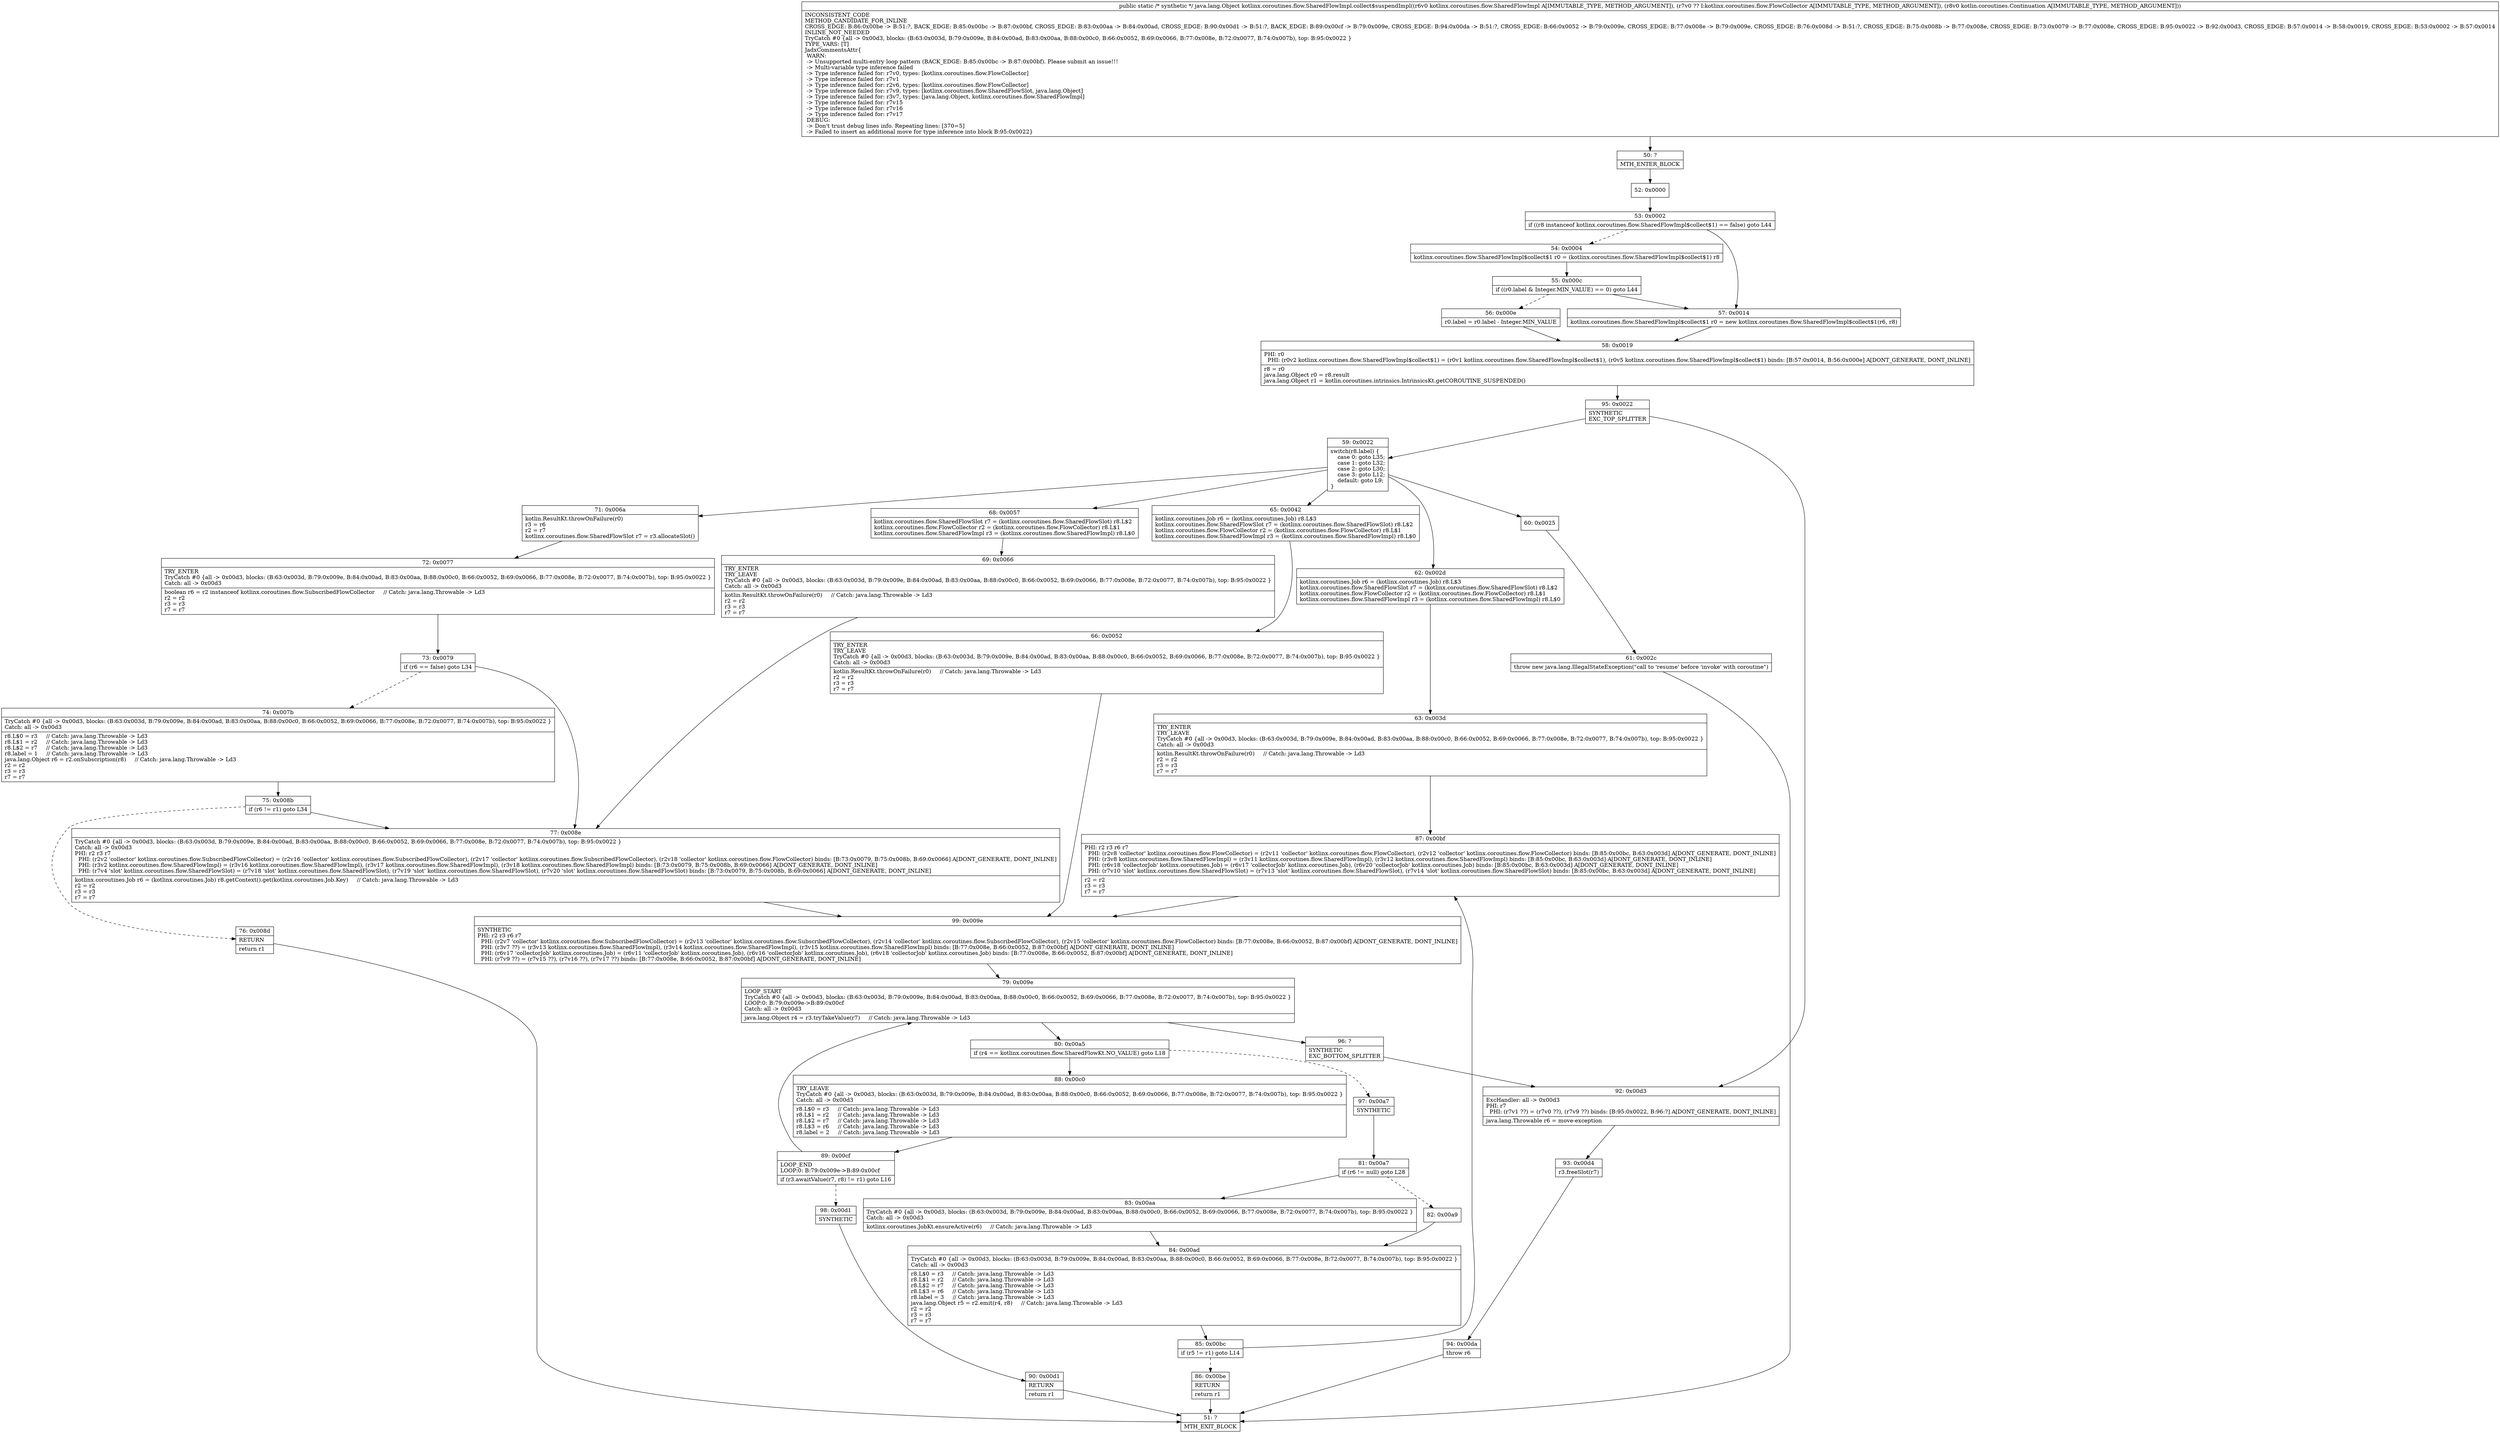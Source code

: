 digraph "CFG forkotlinx.coroutines.flow.SharedFlowImpl.collect$suspendImpl(Lkotlinx\/coroutines\/flow\/SharedFlowImpl;Lkotlinx\/coroutines\/flow\/FlowCollector;Lkotlin\/coroutines\/Continuation;)Ljava\/lang\/Object;" {
Node_50 [shape=record,label="{50\:\ ?|MTH_ENTER_BLOCK\l}"];
Node_52 [shape=record,label="{52\:\ 0x0000}"];
Node_53 [shape=record,label="{53\:\ 0x0002|if ((r8 instanceof kotlinx.coroutines.flow.SharedFlowImpl$collect$1) == false) goto L44\l}"];
Node_54 [shape=record,label="{54\:\ 0x0004|kotlinx.coroutines.flow.SharedFlowImpl$collect$1 r0 = (kotlinx.coroutines.flow.SharedFlowImpl$collect$1) r8\l}"];
Node_55 [shape=record,label="{55\:\ 0x000c|if ((r0.label & Integer.MIN_VALUE) == 0) goto L44\l}"];
Node_56 [shape=record,label="{56\:\ 0x000e|r0.label = r0.label \- Integer.MIN_VALUE\l}"];
Node_58 [shape=record,label="{58\:\ 0x0019|PHI: r0 \l  PHI: (r0v2 kotlinx.coroutines.flow.SharedFlowImpl$collect$1) = (r0v1 kotlinx.coroutines.flow.SharedFlowImpl$collect$1), (r0v5 kotlinx.coroutines.flow.SharedFlowImpl$collect$1) binds: [B:57:0x0014, B:56:0x000e] A[DONT_GENERATE, DONT_INLINE]\l|r8 = r0\ljava.lang.Object r0 = r8.result\ljava.lang.Object r1 = kotlin.coroutines.intrinsics.IntrinsicsKt.getCOROUTINE_SUSPENDED()\l}"];
Node_95 [shape=record,label="{95\:\ 0x0022|SYNTHETIC\lEXC_TOP_SPLITTER\l}"];
Node_59 [shape=record,label="{59\:\ 0x0022|switch(r8.label) \{\l    case 0: goto L35;\l    case 1: goto L32;\l    case 2: goto L30;\l    case 3: goto L12;\l    default: goto L9;\l\}\l}"];
Node_60 [shape=record,label="{60\:\ 0x0025}"];
Node_61 [shape=record,label="{61\:\ 0x002c|throw new java.lang.IllegalStateException(\"call to 'resume' before 'invoke' with coroutine\")\l}"];
Node_51 [shape=record,label="{51\:\ ?|MTH_EXIT_BLOCK\l}"];
Node_62 [shape=record,label="{62\:\ 0x002d|kotlinx.coroutines.Job r6 = (kotlinx.coroutines.Job) r8.L$3\lkotlinx.coroutines.flow.SharedFlowSlot r7 = (kotlinx.coroutines.flow.SharedFlowSlot) r8.L$2\lkotlinx.coroutines.flow.FlowCollector r2 = (kotlinx.coroutines.flow.FlowCollector) r8.L$1\lkotlinx.coroutines.flow.SharedFlowImpl r3 = (kotlinx.coroutines.flow.SharedFlowImpl) r8.L$0\l}"];
Node_63 [shape=record,label="{63\:\ 0x003d|TRY_ENTER\lTRY_LEAVE\lTryCatch #0 \{all \-\> 0x00d3, blocks: (B:63:0x003d, B:79:0x009e, B:84:0x00ad, B:83:0x00aa, B:88:0x00c0, B:66:0x0052, B:69:0x0066, B:77:0x008e, B:72:0x0077, B:74:0x007b), top: B:95:0x0022 \}\lCatch: all \-\> 0x00d3\l|kotlin.ResultKt.throwOnFailure(r0)     \/\/ Catch: java.lang.Throwable \-\> Ld3\lr2 = r2\lr3 = r3\lr7 = r7\l}"];
Node_87 [shape=record,label="{87\:\ 0x00bf|PHI: r2 r3 r6 r7 \l  PHI: (r2v8 'collector' kotlinx.coroutines.flow.FlowCollector) = (r2v11 'collector' kotlinx.coroutines.flow.FlowCollector), (r2v12 'collector' kotlinx.coroutines.flow.FlowCollector) binds: [B:85:0x00bc, B:63:0x003d] A[DONT_GENERATE, DONT_INLINE]\l  PHI: (r3v8 kotlinx.coroutines.flow.SharedFlowImpl) = (r3v11 kotlinx.coroutines.flow.SharedFlowImpl), (r3v12 kotlinx.coroutines.flow.SharedFlowImpl) binds: [B:85:0x00bc, B:63:0x003d] A[DONT_GENERATE, DONT_INLINE]\l  PHI: (r6v18 'collectorJob' kotlinx.coroutines.Job) = (r6v17 'collectorJob' kotlinx.coroutines.Job), (r6v20 'collectorJob' kotlinx.coroutines.Job) binds: [B:85:0x00bc, B:63:0x003d] A[DONT_GENERATE, DONT_INLINE]\l  PHI: (r7v10 'slot' kotlinx.coroutines.flow.SharedFlowSlot) = (r7v13 'slot' kotlinx.coroutines.flow.SharedFlowSlot), (r7v14 'slot' kotlinx.coroutines.flow.SharedFlowSlot) binds: [B:85:0x00bc, B:63:0x003d] A[DONT_GENERATE, DONT_INLINE]\l|r2 = r2\lr3 = r3\lr7 = r7\l}"];
Node_99 [shape=record,label="{99\:\ 0x009e|SYNTHETIC\lPHI: r2 r3 r6 r7 \l  PHI: (r2v7 'collector' kotlinx.coroutines.flow.SubscribedFlowCollector) = (r2v13 'collector' kotlinx.coroutines.flow.SubscribedFlowCollector), (r2v14 'collector' kotlinx.coroutines.flow.SubscribedFlowCollector), (r2v15 'collector' kotlinx.coroutines.flow.FlowCollector) binds: [B:77:0x008e, B:66:0x0052, B:87:0x00bf] A[DONT_GENERATE, DONT_INLINE]\l  PHI: (r3v7 ??) = (r3v13 kotlinx.coroutines.flow.SharedFlowImpl), (r3v14 kotlinx.coroutines.flow.SharedFlowImpl), (r3v15 kotlinx.coroutines.flow.SharedFlowImpl) binds: [B:77:0x008e, B:66:0x0052, B:87:0x00bf] A[DONT_GENERATE, DONT_INLINE]\l  PHI: (r6v17 'collectorJob' kotlinx.coroutines.Job) = (r6v11 'collectorJob' kotlinx.coroutines.Job), (r6v16 'collectorJob' kotlinx.coroutines.Job), (r6v18 'collectorJob' kotlinx.coroutines.Job) binds: [B:77:0x008e, B:66:0x0052, B:87:0x00bf] A[DONT_GENERATE, DONT_INLINE]\l  PHI: (r7v9 ??) = (r7v15 ??), (r7v16 ??), (r7v17 ??) binds: [B:77:0x008e, B:66:0x0052, B:87:0x00bf] A[DONT_GENERATE, DONT_INLINE]\l}"];
Node_79 [shape=record,label="{79\:\ 0x009e|LOOP_START\lTryCatch #0 \{all \-\> 0x00d3, blocks: (B:63:0x003d, B:79:0x009e, B:84:0x00ad, B:83:0x00aa, B:88:0x00c0, B:66:0x0052, B:69:0x0066, B:77:0x008e, B:72:0x0077, B:74:0x007b), top: B:95:0x0022 \}\lLOOP:0: B:79:0x009e\-\>B:89:0x00cf\lCatch: all \-\> 0x00d3\l|java.lang.Object r4 = r3.tryTakeValue(r7)     \/\/ Catch: java.lang.Throwable \-\> Ld3\l}"];
Node_80 [shape=record,label="{80\:\ 0x00a5|if (r4 == kotlinx.coroutines.flow.SharedFlowKt.NO_VALUE) goto L18\l}"];
Node_88 [shape=record,label="{88\:\ 0x00c0|TRY_LEAVE\lTryCatch #0 \{all \-\> 0x00d3, blocks: (B:63:0x003d, B:79:0x009e, B:84:0x00ad, B:83:0x00aa, B:88:0x00c0, B:66:0x0052, B:69:0x0066, B:77:0x008e, B:72:0x0077, B:74:0x007b), top: B:95:0x0022 \}\lCatch: all \-\> 0x00d3\l|r8.L$0 = r3     \/\/ Catch: java.lang.Throwable \-\> Ld3\lr8.L$1 = r2     \/\/ Catch: java.lang.Throwable \-\> Ld3\lr8.L$2 = r7     \/\/ Catch: java.lang.Throwable \-\> Ld3\lr8.L$3 = r6     \/\/ Catch: java.lang.Throwable \-\> Ld3\lr8.label = 2     \/\/ Catch: java.lang.Throwable \-\> Ld3\l}"];
Node_89 [shape=record,label="{89\:\ 0x00cf|LOOP_END\lLOOP:0: B:79:0x009e\-\>B:89:0x00cf\l|if (r3.awaitValue(r7, r8) != r1) goto L16\l}"];
Node_98 [shape=record,label="{98\:\ 0x00d1|SYNTHETIC\l}"];
Node_90 [shape=record,label="{90\:\ 0x00d1|RETURN\l|return r1\l}"];
Node_97 [shape=record,label="{97\:\ 0x00a7|SYNTHETIC\l}"];
Node_81 [shape=record,label="{81\:\ 0x00a7|if (r6 != null) goto L28\l}"];
Node_82 [shape=record,label="{82\:\ 0x00a9}"];
Node_84 [shape=record,label="{84\:\ 0x00ad|TryCatch #0 \{all \-\> 0x00d3, blocks: (B:63:0x003d, B:79:0x009e, B:84:0x00ad, B:83:0x00aa, B:88:0x00c0, B:66:0x0052, B:69:0x0066, B:77:0x008e, B:72:0x0077, B:74:0x007b), top: B:95:0x0022 \}\lCatch: all \-\> 0x00d3\l|r8.L$0 = r3     \/\/ Catch: java.lang.Throwable \-\> Ld3\lr8.L$1 = r2     \/\/ Catch: java.lang.Throwable \-\> Ld3\lr8.L$2 = r7     \/\/ Catch: java.lang.Throwable \-\> Ld3\lr8.L$3 = r6     \/\/ Catch: java.lang.Throwable \-\> Ld3\lr8.label = 3     \/\/ Catch: java.lang.Throwable \-\> Ld3\ljava.lang.Object r5 = r2.emit(r4, r8)     \/\/ Catch: java.lang.Throwable \-\> Ld3\lr2 = r2\lr3 = r3\lr7 = r7\l}"];
Node_85 [shape=record,label="{85\:\ 0x00bc|if (r5 != r1) goto L14\l}"];
Node_86 [shape=record,label="{86\:\ 0x00be|RETURN\l|return r1\l}"];
Node_83 [shape=record,label="{83\:\ 0x00aa|TryCatch #0 \{all \-\> 0x00d3, blocks: (B:63:0x003d, B:79:0x009e, B:84:0x00ad, B:83:0x00aa, B:88:0x00c0, B:66:0x0052, B:69:0x0066, B:77:0x008e, B:72:0x0077, B:74:0x007b), top: B:95:0x0022 \}\lCatch: all \-\> 0x00d3\l|kotlinx.coroutines.JobKt.ensureActive(r6)     \/\/ Catch: java.lang.Throwable \-\> Ld3\l}"];
Node_96 [shape=record,label="{96\:\ ?|SYNTHETIC\lEXC_BOTTOM_SPLITTER\l}"];
Node_65 [shape=record,label="{65\:\ 0x0042|kotlinx.coroutines.Job r6 = (kotlinx.coroutines.Job) r8.L$3\lkotlinx.coroutines.flow.SharedFlowSlot r7 = (kotlinx.coroutines.flow.SharedFlowSlot) r8.L$2\lkotlinx.coroutines.flow.FlowCollector r2 = (kotlinx.coroutines.flow.FlowCollector) r8.L$1\lkotlinx.coroutines.flow.SharedFlowImpl r3 = (kotlinx.coroutines.flow.SharedFlowImpl) r8.L$0\l}"];
Node_66 [shape=record,label="{66\:\ 0x0052|TRY_ENTER\lTRY_LEAVE\lTryCatch #0 \{all \-\> 0x00d3, blocks: (B:63:0x003d, B:79:0x009e, B:84:0x00ad, B:83:0x00aa, B:88:0x00c0, B:66:0x0052, B:69:0x0066, B:77:0x008e, B:72:0x0077, B:74:0x007b), top: B:95:0x0022 \}\lCatch: all \-\> 0x00d3\l|kotlin.ResultKt.throwOnFailure(r0)     \/\/ Catch: java.lang.Throwable \-\> Ld3\lr2 = r2\lr3 = r3\lr7 = r7\l}"];
Node_68 [shape=record,label="{68\:\ 0x0057|kotlinx.coroutines.flow.SharedFlowSlot r7 = (kotlinx.coroutines.flow.SharedFlowSlot) r8.L$2\lkotlinx.coroutines.flow.FlowCollector r2 = (kotlinx.coroutines.flow.FlowCollector) r8.L$1\lkotlinx.coroutines.flow.SharedFlowImpl r3 = (kotlinx.coroutines.flow.SharedFlowImpl) r8.L$0\l}"];
Node_69 [shape=record,label="{69\:\ 0x0066|TRY_ENTER\lTRY_LEAVE\lTryCatch #0 \{all \-\> 0x00d3, blocks: (B:63:0x003d, B:79:0x009e, B:84:0x00ad, B:83:0x00aa, B:88:0x00c0, B:66:0x0052, B:69:0x0066, B:77:0x008e, B:72:0x0077, B:74:0x007b), top: B:95:0x0022 \}\lCatch: all \-\> 0x00d3\l|kotlin.ResultKt.throwOnFailure(r0)     \/\/ Catch: java.lang.Throwable \-\> Ld3\lr2 = r2\lr3 = r3\lr7 = r7\l}"];
Node_77 [shape=record,label="{77\:\ 0x008e|TryCatch #0 \{all \-\> 0x00d3, blocks: (B:63:0x003d, B:79:0x009e, B:84:0x00ad, B:83:0x00aa, B:88:0x00c0, B:66:0x0052, B:69:0x0066, B:77:0x008e, B:72:0x0077, B:74:0x007b), top: B:95:0x0022 \}\lCatch: all \-\> 0x00d3\lPHI: r2 r3 r7 \l  PHI: (r2v2 'collector' kotlinx.coroutines.flow.SubscribedFlowCollector) = (r2v16 'collector' kotlinx.coroutines.flow.SubscribedFlowCollector), (r2v17 'collector' kotlinx.coroutines.flow.SubscribedFlowCollector), (r2v18 'collector' kotlinx.coroutines.flow.FlowCollector) binds: [B:73:0x0079, B:75:0x008b, B:69:0x0066] A[DONT_GENERATE, DONT_INLINE]\l  PHI: (r3v2 kotlinx.coroutines.flow.SharedFlowImpl) = (r3v16 kotlinx.coroutines.flow.SharedFlowImpl), (r3v17 kotlinx.coroutines.flow.SharedFlowImpl), (r3v18 kotlinx.coroutines.flow.SharedFlowImpl) binds: [B:73:0x0079, B:75:0x008b, B:69:0x0066] A[DONT_GENERATE, DONT_INLINE]\l  PHI: (r7v4 'slot' kotlinx.coroutines.flow.SharedFlowSlot) = (r7v18 'slot' kotlinx.coroutines.flow.SharedFlowSlot), (r7v19 'slot' kotlinx.coroutines.flow.SharedFlowSlot), (r7v20 'slot' kotlinx.coroutines.flow.SharedFlowSlot) binds: [B:73:0x0079, B:75:0x008b, B:69:0x0066] A[DONT_GENERATE, DONT_INLINE]\l|kotlinx.coroutines.Job r6 = (kotlinx.coroutines.Job) r8.getContext().get(kotlinx.coroutines.Job.Key)     \/\/ Catch: java.lang.Throwable \-\> Ld3\lr2 = r2\lr3 = r3\lr7 = r7\l}"];
Node_71 [shape=record,label="{71\:\ 0x006a|kotlin.ResultKt.throwOnFailure(r0)\lr3 = r6\lr2 = r7\lkotlinx.coroutines.flow.SharedFlowSlot r7 = r3.allocateSlot()\l}"];
Node_72 [shape=record,label="{72\:\ 0x0077|TRY_ENTER\lTryCatch #0 \{all \-\> 0x00d3, blocks: (B:63:0x003d, B:79:0x009e, B:84:0x00ad, B:83:0x00aa, B:88:0x00c0, B:66:0x0052, B:69:0x0066, B:77:0x008e, B:72:0x0077, B:74:0x007b), top: B:95:0x0022 \}\lCatch: all \-\> 0x00d3\l|boolean r6 = r2 instanceof kotlinx.coroutines.flow.SubscribedFlowCollector     \/\/ Catch: java.lang.Throwable \-\> Ld3\lr2 = r2\lr3 = r3\lr7 = r7\l}"];
Node_73 [shape=record,label="{73\:\ 0x0079|if (r6 == false) goto L34\l}"];
Node_74 [shape=record,label="{74\:\ 0x007b|TryCatch #0 \{all \-\> 0x00d3, blocks: (B:63:0x003d, B:79:0x009e, B:84:0x00ad, B:83:0x00aa, B:88:0x00c0, B:66:0x0052, B:69:0x0066, B:77:0x008e, B:72:0x0077, B:74:0x007b), top: B:95:0x0022 \}\lCatch: all \-\> 0x00d3\l|r8.L$0 = r3     \/\/ Catch: java.lang.Throwable \-\> Ld3\lr8.L$1 = r2     \/\/ Catch: java.lang.Throwable \-\> Ld3\lr8.L$2 = r7     \/\/ Catch: java.lang.Throwable \-\> Ld3\lr8.label = 1     \/\/ Catch: java.lang.Throwable \-\> Ld3\ljava.lang.Object r6 = r2.onSubscription(r8)     \/\/ Catch: java.lang.Throwable \-\> Ld3\lr2 = r2\lr3 = r3\lr7 = r7\l}"];
Node_75 [shape=record,label="{75\:\ 0x008b|if (r6 != r1) goto L34\l}"];
Node_76 [shape=record,label="{76\:\ 0x008d|RETURN\l|return r1\l}"];
Node_92 [shape=record,label="{92\:\ 0x00d3|ExcHandler: all \-\> 0x00d3\lPHI: r7 \l  PHI: (r7v1 ??) = (r7v0 ??), (r7v9 ??) binds: [B:95:0x0022, B:96:?] A[DONT_GENERATE, DONT_INLINE]\l|java.lang.Throwable r6 = move\-exception\l}"];
Node_93 [shape=record,label="{93\:\ 0x00d4|r3.freeSlot(r7)\l}"];
Node_94 [shape=record,label="{94\:\ 0x00da|throw r6\l}"];
Node_57 [shape=record,label="{57\:\ 0x0014|kotlinx.coroutines.flow.SharedFlowImpl$collect$1 r0 = new kotlinx.coroutines.flow.SharedFlowImpl$collect$1(r6, r8)\l}"];
MethodNode[shape=record,label="{public static \/* synthetic *\/ java.lang.Object kotlinx.coroutines.flow.SharedFlowImpl.collect$suspendImpl((r6v0 kotlinx.coroutines.flow.SharedFlowImpl A[IMMUTABLE_TYPE, METHOD_ARGUMENT]), (r7v0 ?? I:kotlinx.coroutines.flow.FlowCollector A[IMMUTABLE_TYPE, METHOD_ARGUMENT]), (r8v0 kotlin.coroutines.Continuation A[IMMUTABLE_TYPE, METHOD_ARGUMENT]))  | INCONSISTENT_CODE\lMETHOD_CANDIDATE_FOR_INLINE\lCROSS_EDGE: B:86:0x00be \-\> B:51:?, BACK_EDGE: B:85:0x00bc \-\> B:87:0x00bf, CROSS_EDGE: B:83:0x00aa \-\> B:84:0x00ad, CROSS_EDGE: B:90:0x00d1 \-\> B:51:?, BACK_EDGE: B:89:0x00cf \-\> B:79:0x009e, CROSS_EDGE: B:94:0x00da \-\> B:51:?, CROSS_EDGE: B:66:0x0052 \-\> B:79:0x009e, CROSS_EDGE: B:77:0x008e \-\> B:79:0x009e, CROSS_EDGE: B:76:0x008d \-\> B:51:?, CROSS_EDGE: B:75:0x008b \-\> B:77:0x008e, CROSS_EDGE: B:73:0x0079 \-\> B:77:0x008e, CROSS_EDGE: B:95:0x0022 \-\> B:92:0x00d3, CROSS_EDGE: B:57:0x0014 \-\> B:58:0x0019, CROSS_EDGE: B:53:0x0002 \-\> B:57:0x0014\lINLINE_NOT_NEEDED\lTryCatch #0 \{all \-\> 0x00d3, blocks: (B:63:0x003d, B:79:0x009e, B:84:0x00ad, B:83:0x00aa, B:88:0x00c0, B:66:0x0052, B:69:0x0066, B:77:0x008e, B:72:0x0077, B:74:0x007b), top: B:95:0x0022 \}\lTYPE_VARS: [T]\lJadxCommentsAttr\{\l WARN: \l \-\> Unsupported multi\-entry loop pattern (BACK_EDGE: B:85:0x00bc \-\> B:87:0x00bf). Please submit an issue!!!\l \-\> Multi\-variable type inference failed\l \-\> Type inference failed for: r7v0, types: [kotlinx.coroutines.flow.FlowCollector]\l \-\> Type inference failed for: r7v1\l \-\> Type inference failed for: r2v6, types: [kotlinx.coroutines.flow.FlowCollector]\l \-\> Type inference failed for: r7v9, types: [kotlinx.coroutines.flow.SharedFlowSlot, java.lang.Object]\l \-\> Type inference failed for: r3v7, types: [java.lang.Object, kotlinx.coroutines.flow.SharedFlowImpl]\l \-\> Type inference failed for: r7v15\l \-\> Type inference failed for: r7v16\l \-\> Type inference failed for: r7v17\l DEBUG: \l \-\> Don't trust debug lines info. Repeating lines: [370=5]\l \-\> Failed to insert an additional move for type inference into block B:95:0x0022\}\l}"];
MethodNode -> Node_50;Node_50 -> Node_52;
Node_52 -> Node_53;
Node_53 -> Node_54[style=dashed];
Node_53 -> Node_57;
Node_54 -> Node_55;
Node_55 -> Node_56[style=dashed];
Node_55 -> Node_57;
Node_56 -> Node_58;
Node_58 -> Node_95;
Node_95 -> Node_59;
Node_95 -> Node_92;
Node_59 -> Node_60;
Node_59 -> Node_62;
Node_59 -> Node_65;
Node_59 -> Node_68;
Node_59 -> Node_71;
Node_60 -> Node_61;
Node_61 -> Node_51;
Node_62 -> Node_63;
Node_63 -> Node_87;
Node_87 -> Node_99;
Node_99 -> Node_79;
Node_79 -> Node_80;
Node_79 -> Node_96;
Node_80 -> Node_88;
Node_80 -> Node_97[style=dashed];
Node_88 -> Node_89;
Node_89 -> Node_79;
Node_89 -> Node_98[style=dashed];
Node_98 -> Node_90;
Node_90 -> Node_51;
Node_97 -> Node_81;
Node_81 -> Node_82[style=dashed];
Node_81 -> Node_83;
Node_82 -> Node_84;
Node_84 -> Node_85;
Node_85 -> Node_86[style=dashed];
Node_85 -> Node_87;
Node_86 -> Node_51;
Node_83 -> Node_84;
Node_96 -> Node_92;
Node_65 -> Node_66;
Node_66 -> Node_99;
Node_68 -> Node_69;
Node_69 -> Node_77;
Node_77 -> Node_99;
Node_71 -> Node_72;
Node_72 -> Node_73;
Node_73 -> Node_74[style=dashed];
Node_73 -> Node_77;
Node_74 -> Node_75;
Node_75 -> Node_76[style=dashed];
Node_75 -> Node_77;
Node_76 -> Node_51;
Node_92 -> Node_93;
Node_93 -> Node_94;
Node_94 -> Node_51;
Node_57 -> Node_58;
}

